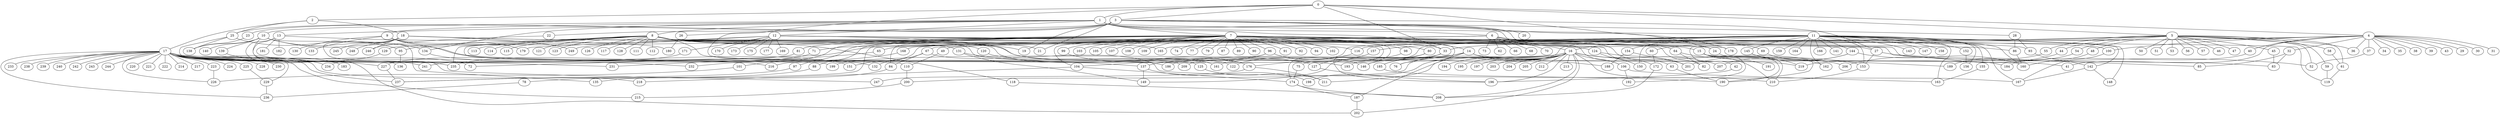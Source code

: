 
graph graphname {
    0 -- 1
0 -- 2
0 -- 3
0 -- 4
0 -- 5
0 -- 33
0 -- 178
0 -- 209
1 -- 6
1 -- 7
1 -- 8
1 -- 9
1 -- 10
1 -- 11
1 -- 12
1 -- 13
1 -- 14
1 -- 15
1 -- 16
1 -- 134
2 -- 17
2 -- 18
2 -- 25
3 -- 19
3 -- 20
3 -- 21
3 -- 22
3 -- 23
3 -- 24
3 -- 25
3 -- 26
3 -- 27
3 -- 28
4 -- 32
4 -- 34
4 -- 35
4 -- 36
4 -- 37
4 -- 38
4 -- 33
4 -- 40
4 -- 41
4 -- 42
4 -- 39
4 -- 43
4 -- 29
4 -- 30
4 -- 31
4 -- 100
5 -- 44
5 -- 45
5 -- 46
5 -- 47
5 -- 48
5 -- 49
5 -- 50
5 -- 51
5 -- 52
5 -- 53
5 -- 54
5 -- 55
5 -- 56
5 -- 57
5 -- 58
5 -- 59
5 -- 60
5 -- 61
5 -- 116
5 -- 36
6 -- 64
6 -- 66
6 -- 67
6 -- 68
6 -- 69
6 -- 70
6 -- 65
6 -- 72
6 -- 73
6 -- 71
6 -- 62
6 -- 63
7 -- 74
7 -- 75
7 -- 76
7 -- 77
7 -- 78
7 -- 79
7 -- 80
7 -- 81
7 -- 82
7 -- 83
7 -- 84
7 -- 85
7 -- 86
7 -- 87
7 -- 88
7 -- 89
7 -- 90
7 -- 91
7 -- 92
7 -- 93
7 -- 94
7 -- 95
7 -- 96
7 -- 97
7 -- 98
7 -- 99
7 -- 100
7 -- 101
7 -- 102
7 -- 103
7 -- 104
7 -- 105
7 -- 106
7 -- 107
7 -- 108
7 -- 109
7 -- 33
8 -- 128
8 -- 129
8 -- 110
8 -- 111
8 -- 112
8 -- 113
8 -- 114
8 -- 115
8 -- 116
8 -- 117
8 -- 118
8 -- 119
8 -- 120
8 -- 121
8 -- 122
8 -- 123
8 -- 124
8 -- 125
8 -- 126
8 -- 127
8 -- 21
8 -- 235
8 -- 19
8 -- 186
9 -- 130
9 -- 131
9 -- 132
9 -- 133
9 -- 179
10 -- 134
10 -- 135
10 -- 136
10 -- 137
10 -- 138
10 -- 139
10 -- 140
11 -- 141
11 -- 142
11 -- 143
11 -- 144
11 -- 145
11 -- 146
11 -- 147
11 -- 148
11 -- 149
11 -- 150
11 -- 151
11 -- 152
11 -- 153
11 -- 154
11 -- 155
11 -- 156
11 -- 157
11 -- 158
11 -- 159
11 -- 160
11 -- 161
11 -- 162
11 -- 163
11 -- 164
11 -- 165
11 -- 166
11 -- 167
11 -- 168
11 -- 16
12 -- 169
12 -- 170
12 -- 171
12 -- 172
12 -- 173
12 -- 174
12 -- 175
12 -- 176
12 -- 177
12 -- 178
12 -- 179
12 -- 249
12 -- 27
13 -- 180
13 -- 181
13 -- 182
13 -- 183
13 -- 202
14 -- 184
14 -- 185
14 -- 186
14 -- 187
14 -- 188
15 -- 192
15 -- 189
15 -- 190
15 -- 191
15 -- 41
16 -- 193
16 -- 194
16 -- 195
16 -- 196
16 -- 197
16 -- 198
16 -- 199
16 -- 200
16 -- 201
16 -- 202
16 -- 203
16 -- 204
16 -- 205
16 -- 206
16 -- 207
16 -- 208
16 -- 209
16 -- 210
16 -- 211
16 -- 212
16 -- 213
16 -- 106
16 -- 76
17 -- 214
17 -- 215
17 -- 216
17 -- 217
17 -- 218
17 -- 219
17 -- 220
17 -- 221
17 -- 222
17 -- 223
17 -- 224
17 -- 225
17 -- 226
17 -- 227
17 -- 228
17 -- 229
17 -- 230
17 -- 231
17 -- 232
17 -- 233
17 -- 234
17 -- 235
17 -- 236
17 -- 237
17 -- 238
17 -- 239
17 -- 240
17 -- 241
17 -- 242
17 -- 243
17 -- 244
17 -- 72
18 -- 245
18 -- 246
18 -- 247
18 -- 248
18 -- 249
18 -- 165
18 -- 24
22 -- 246
23 -- 138
24 -- 210
25 -- 199
25 -- 95
25 -- 138
26 -- 180
27 -- 153
27 -- 52
28 -- 93
28 -- 86
32 -- 85
32 -- 83
33 -- 216
33 -- 185
37 -- 52
40 -- 184
42 -- 196
44 -- 206
45 -- 83
48 -- 160
49 -- 110
54 -- 189
55 -- 219
58 -- 61
59 -- 119
60 -- 172
61 -- 119
63 -- 190
64 -- 82
64 -- 210
65 -- 231
67 -- 132
67 -- 84
67 -- 167
69 -- 162
71 -- 235
75 -- 174
78 -- 236
80 -- 196
80 -- 146
81 -- 241
84 -- 135
86 -- 160
88 -- 237
93 -- 142
95 -- 136
96 -- 104
96 -- 146
96 -- 137
97 -- 237
98 -- 127
99 -- 176
100 -- 167
101 -- 226
104 -- 218
104 -- 174
106 -- 192
106 -- 163
110 -- 200
116 -- 122
118 -- 208
120 -- 161
124 -- 150
124 -- 153
125 -- 211
127 -- 196
129 -- 234
131 -- 149
131 -- 193
134 -- 151
137 -- 149
137 -- 198
139 -- 183
142 -- 167
142 -- 148
144 -- 201
144 -- 160
144 -- 207
145 -- 190
145 -- 219
152 -- 156
153 -- 210
154 -- 188
154 -- 201
155 -- 163
157 -- 176
168 -- 232
171 -- 227
172 -- 208
174 -- 187
174 -- 208
176 -- 211
176 -- 247
185 -- 190
187 -- 202
200 -- 215
223 -- 226
225 -- 229
227 -- 237
229 -- 236

}
